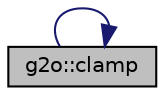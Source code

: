 digraph "g2o::clamp"
{
  edge [fontname="Helvetica",fontsize="10",labelfontname="Helvetica",labelfontsize="10"];
  node [fontname="Helvetica",fontsize="10",shape=record];
  rankdir="LR";
  Node10 [label="g2o::clamp",height=0.2,width=0.4,color="black", fillcolor="grey75", style="filled", fontcolor="black"];
  Node10 -> Node10 [color="midnightblue",fontsize="10",style="solid"];
}
